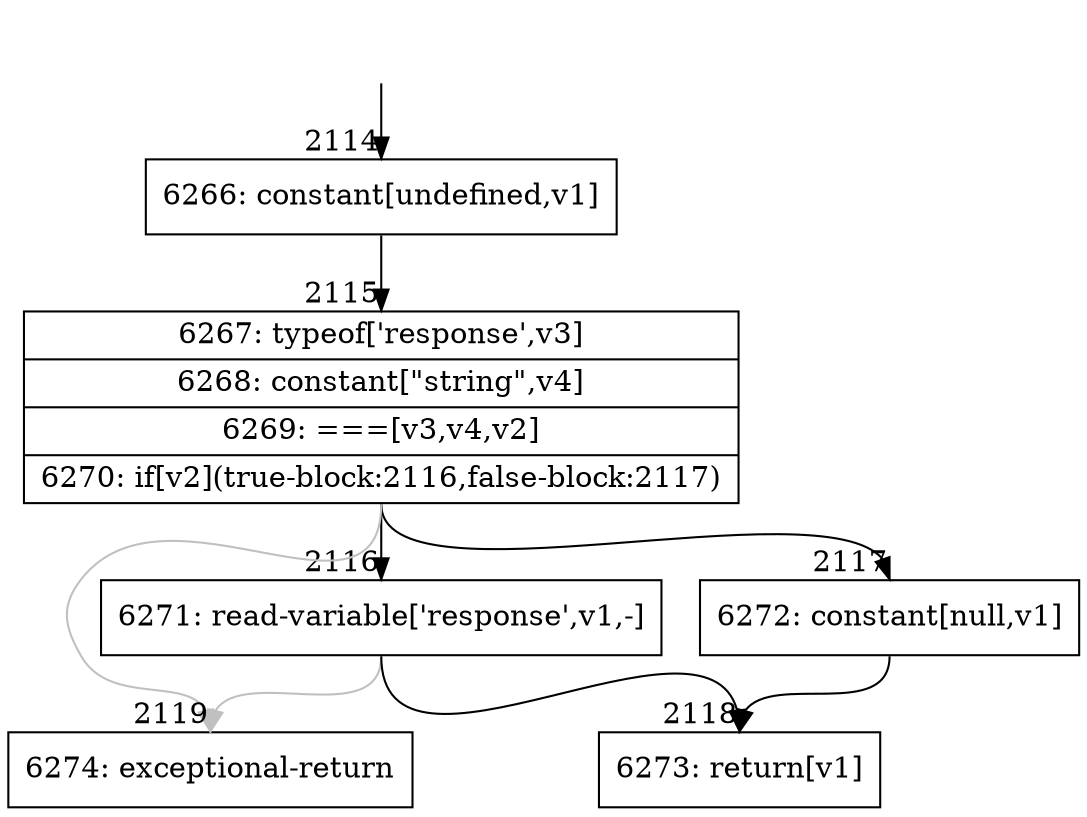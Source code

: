 digraph {
rankdir="TD"
BB_entry175[shape=none,label=""];
BB_entry175 -> BB2114 [tailport=s, headport=n, headlabel="    2114"]
BB2114 [shape=record label="{6266: constant[undefined,v1]}" ] 
BB2114 -> BB2115 [tailport=s, headport=n, headlabel="      2115"]
BB2115 [shape=record label="{6267: typeof['response',v3]|6268: constant[\"string\",v4]|6269: ===[v3,v4,v2]|6270: if[v2](true-block:2116,false-block:2117)}" ] 
BB2115 -> BB2116 [tailport=s, headport=n, headlabel="      2116"]
BB2115 -> BB2117 [tailport=s, headport=n, headlabel="      2117"]
BB2115 -> BB2119 [tailport=s, headport=n, color=gray, headlabel="      2119"]
BB2116 [shape=record label="{6271: read-variable['response',v1,-]}" ] 
BB2116 -> BB2118 [tailport=s, headport=n, headlabel="      2118"]
BB2116 -> BB2119 [tailport=s, headport=n, color=gray]
BB2117 [shape=record label="{6272: constant[null,v1]}" ] 
BB2117 -> BB2118 [tailport=s, headport=n]
BB2118 [shape=record label="{6273: return[v1]}" ] 
BB2119 [shape=record label="{6274: exceptional-return}" ] 
//#$~ 1895
}
